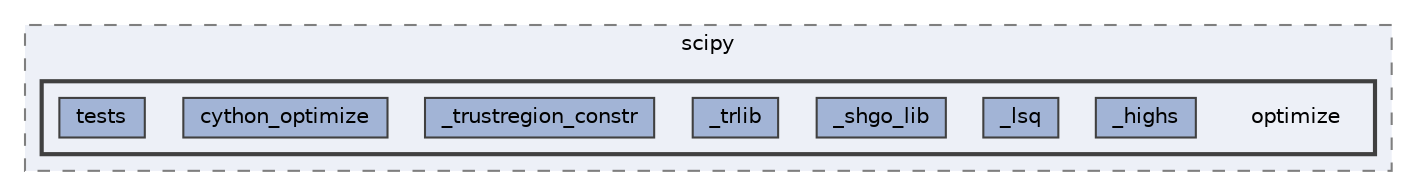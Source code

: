 digraph "/home/jam/Research/IRES-2025/dev/src/llm-scripts/testing/hypothesis-testing/hyp-env/lib/python3.12/site-packages/scipy/optimize"
{
 // LATEX_PDF_SIZE
  bgcolor="transparent";
  edge [fontname=Helvetica,fontsize=10,labelfontname=Helvetica,labelfontsize=10];
  node [fontname=Helvetica,fontsize=10,shape=box,height=0.2,width=0.4];
  compound=true
  subgraph clusterdir_814332bd57e1bf5f66b14a94b0fb7a0b {
    graph [ bgcolor="#edf0f7", pencolor="grey50", label="scipy", fontname=Helvetica,fontsize=10 style="filled,dashed", URL="dir_814332bd57e1bf5f66b14a94b0fb7a0b.html",tooltip=""]
  subgraph clusterdir_9b25bd0339629e5d7203141852018ced {
    graph [ bgcolor="#edf0f7", pencolor="grey25", label="", fontname=Helvetica,fontsize=10 style="filled,bold", URL="dir_9b25bd0339629e5d7203141852018ced.html",tooltip=""]
    dir_9b25bd0339629e5d7203141852018ced [shape=plaintext, label="optimize"];
  dir_eb0bcdb4372254d5086e725a5cabc42e [label="_highs", fillcolor="#a2b4d6", color="grey25", style="filled", URL="dir_eb0bcdb4372254d5086e725a5cabc42e.html",tooltip=""];
  dir_0b9a5bcbb385703335881a88e8e8ea72 [label="_lsq", fillcolor="#a2b4d6", color="grey25", style="filled", URL="dir_0b9a5bcbb385703335881a88e8e8ea72.html",tooltip=""];
  dir_39f74897ea7a233cbc8d8083943ffc42 [label="_shgo_lib", fillcolor="#a2b4d6", color="grey25", style="filled", URL="dir_39f74897ea7a233cbc8d8083943ffc42.html",tooltip=""];
  dir_3a4d0d98c61428babe434edd40291269 [label="_trlib", fillcolor="#a2b4d6", color="grey25", style="filled", URL="dir_3a4d0d98c61428babe434edd40291269.html",tooltip=""];
  dir_4e3aec65e9d583083e9e1c70e00c0007 [label="_trustregion_constr", fillcolor="#a2b4d6", color="grey25", style="filled", URL="dir_4e3aec65e9d583083e9e1c70e00c0007.html",tooltip=""];
  dir_2ad90dd03dd9e55c016819470f9e6b5b [label="cython_optimize", fillcolor="#a2b4d6", color="grey25", style="filled", URL="dir_2ad90dd03dd9e55c016819470f9e6b5b.html",tooltip=""];
  dir_8edb6224feb7544157bcbf4fe74d6e50 [label="tests", fillcolor="#a2b4d6", color="grey25", style="filled", URL="dir_8edb6224feb7544157bcbf4fe74d6e50.html",tooltip=""];
  }
  }
}
